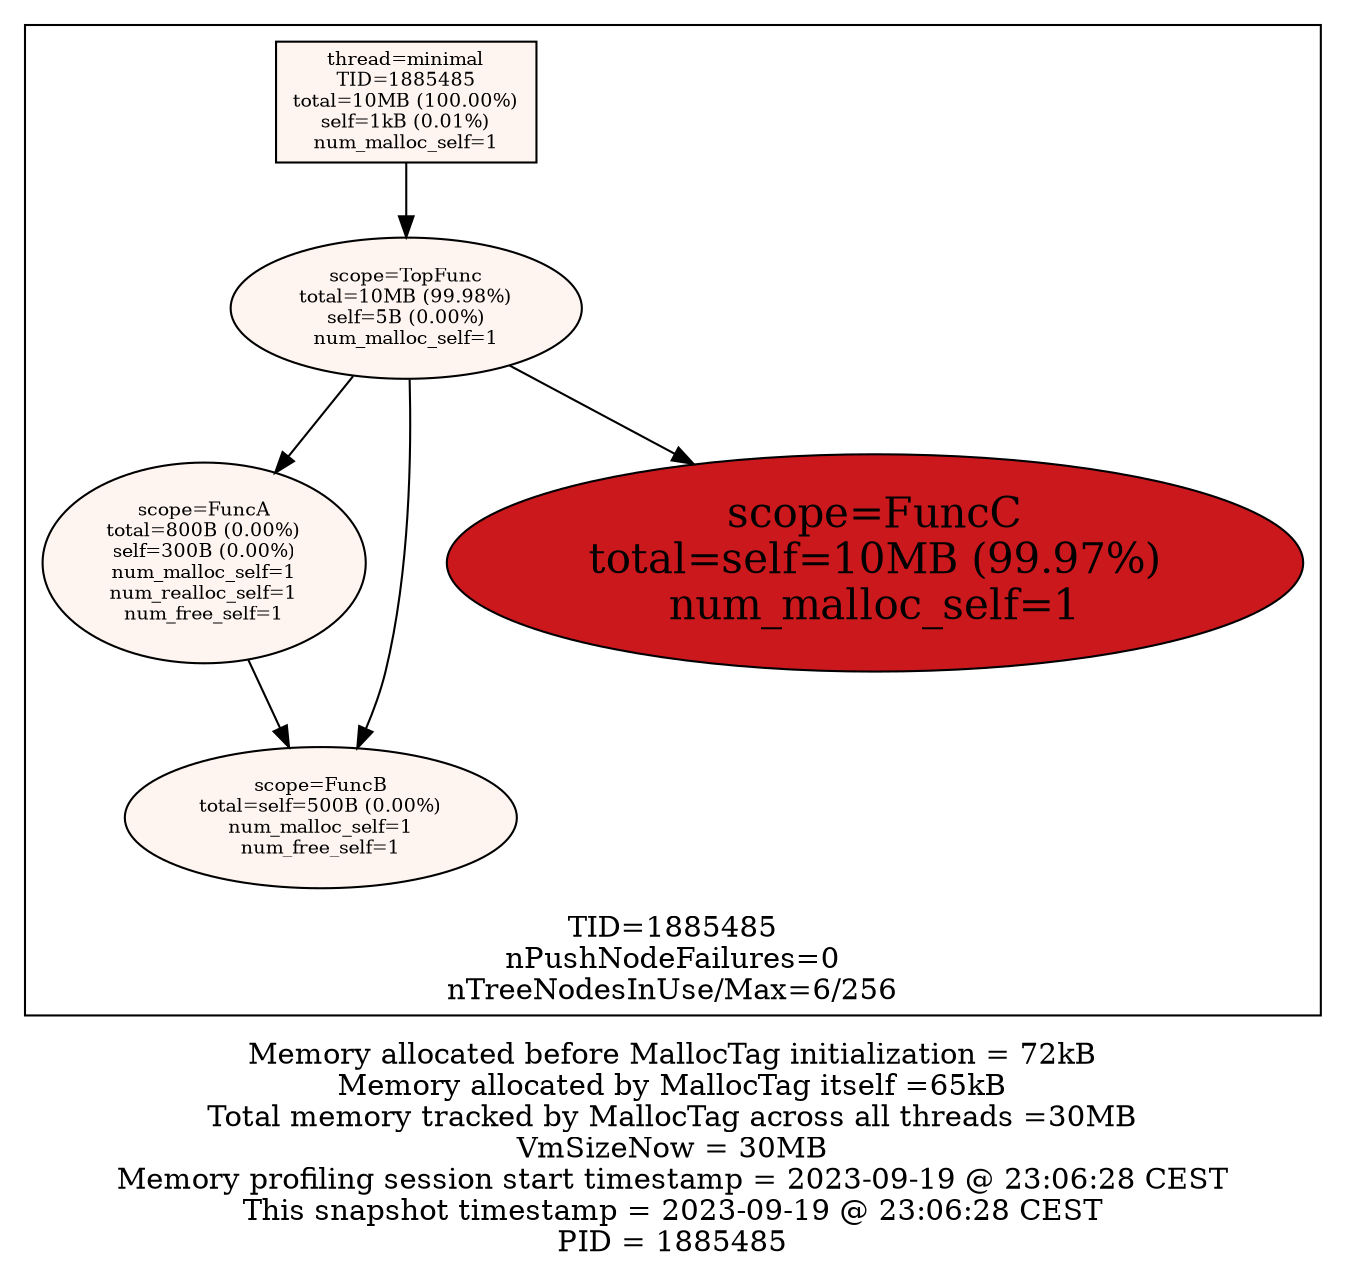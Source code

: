digraph MallocTree {
 node [colorscheme=reds9 style=filled]
 subgraph cluster_TID1885485 {
  node [colorscheme=reds9 style=filled]
  labelloc="b"
  label="TID=1885485\nnPushNodeFailures=0\nnTreeNodesInUse/Max=6/256\n"
  "1885485_minimal" [label="thread=minimal\nTID=1885485\ntotal=10MB (100.00%)\nself=1kB (0.01%)\nnum_malloc_self=1" shape=box fillcolor=1 fontsize=9]
  "1885485_minimal" -> "1885485_TopFunc"
  "1885485_TopFunc" [label="scope=TopFunc\ntotal=10MB (99.98%)\nself=5B (0.00%)\nnum_malloc_self=1" fillcolor=1 fontsize=9]
  "1885485_TopFunc" -> "1885485_FuncA"
  "1885485_TopFunc" -> "1885485_FuncB"
  "1885485_TopFunc" -> "1885485_FuncC"
  "1885485_FuncA" [label="scope=FuncA\ntotal=800B (0.00%)\nself=300B (0.00%)\nnum_malloc_self=1\nnum_realloc_self=1\nnum_free_self=1" fillcolor=1 fontsize=9]
  "1885485_FuncA" -> "1885485_FuncB"
  "1885485_FuncB" [label="scope=FuncB\ntotal=self=500B (0.00%)\nnum_malloc_self=1\nnum_free_self=1" fillcolor=1 fontsize=9]
  "1885485_FuncB" [label="scope=FuncB\ntotal=self=500B (0.00%)\nnum_malloc_self=1\nnum_free_self=1" fillcolor=1 fontsize=9]
  "1885485_FuncC" [label="scope=FuncC\ntotal=self=10MB (99.97%)\nnum_malloc_self=1" fillcolor=7 fontsize=20]
 }

 labelloc="b"
 label="Memory allocated before MallocTag initialization = 72kB\nMemory allocated by MallocTag itself =65kB\nTotal memory tracked by MallocTag across all threads =30MB\nVmSizeNow = 30MB\nMemory profiling session start timestamp = 2023-09-19 @ 23:06:28 CEST\nThis snapshot timestamp = 2023-09-19 @ 23:06:28 CEST\nPID = 1885485\n"
}

